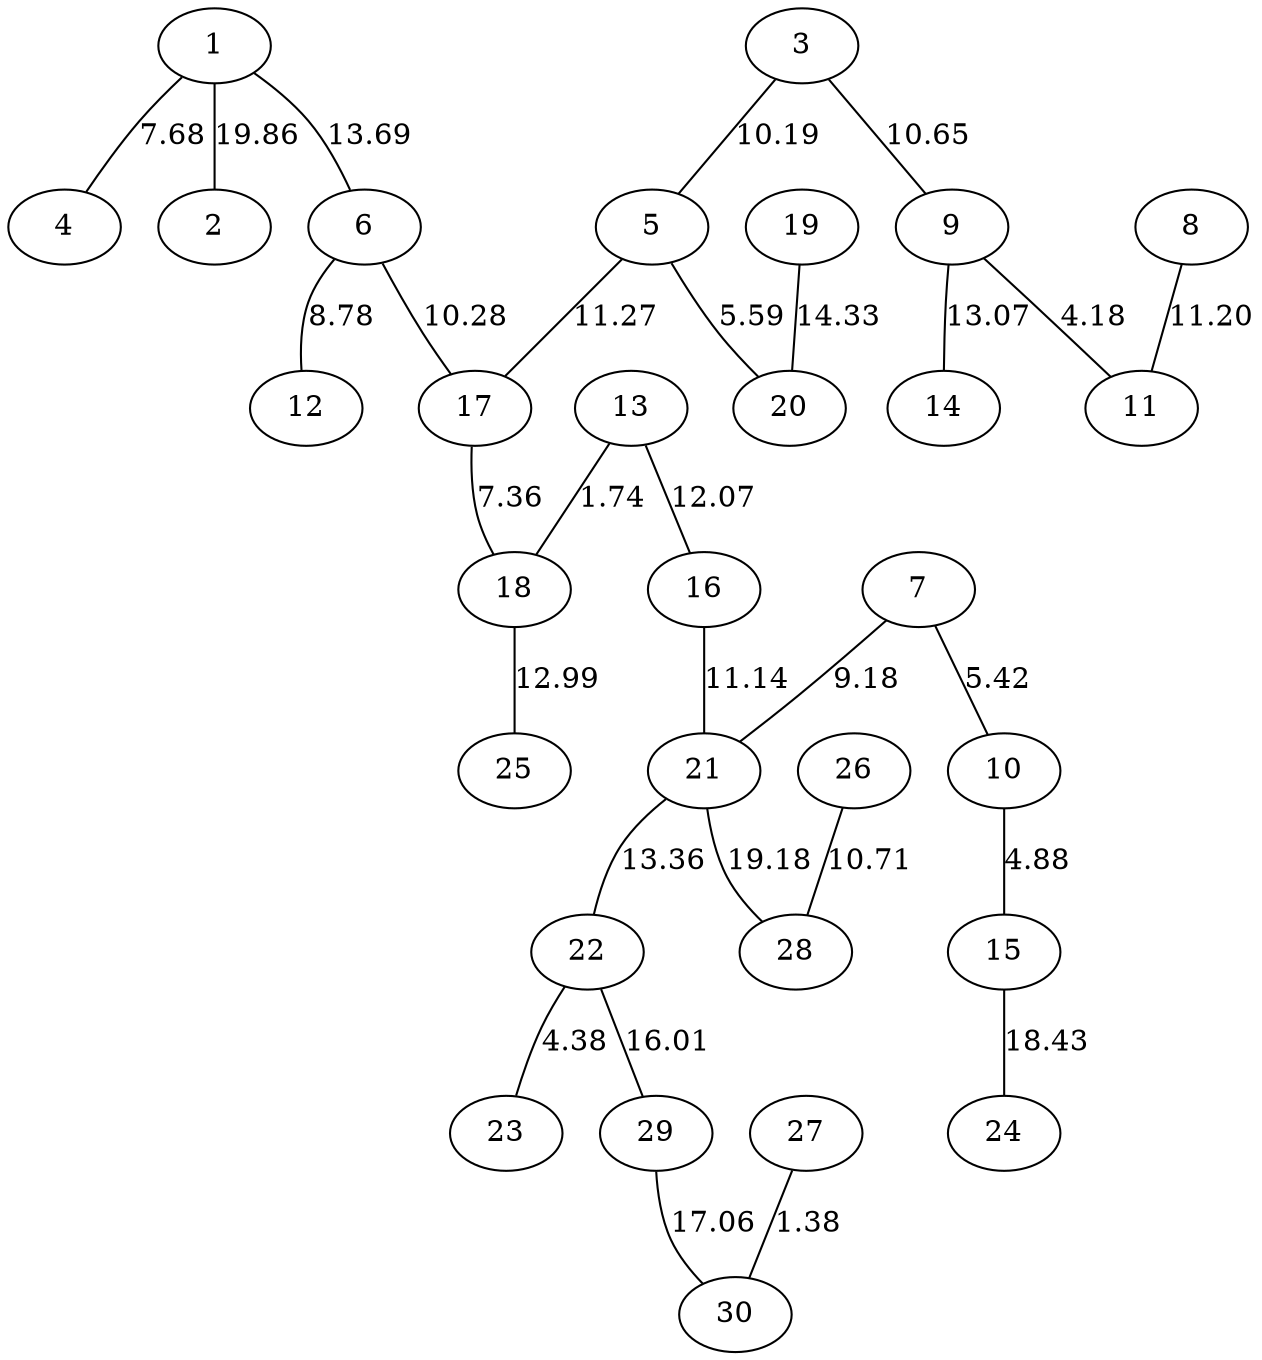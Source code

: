 graph {
1--2[label=19.86]
21--28[label=19.18]
15--24[label=18.43]
29--30[label=17.06]
22--29[label=16.01]
19--20[label=14.33]
1--6[label=13.69]
21--22[label=13.36]
9--14[label=13.07]
18--25[label=12.99]
13--16[label=12.07]
5--17[label=11.27]
8--11[label=11.20]
16--21[label=11.14]
26--28[label=10.71]
3--9[label=10.65]
6--17[label=10.28]
3--5[label=10.19]
7--21[label=9.18]
6--12[label=8.78]
1--4[label=7.68]
17--18[label=7.36]
5--20[label=5.59]
7--10[label=5.42]
10--15[label=4.88]
22--23[label=4.38]
9--11[label=4.18]
13--18[label=1.74]
27--30[label=1.38]
}
